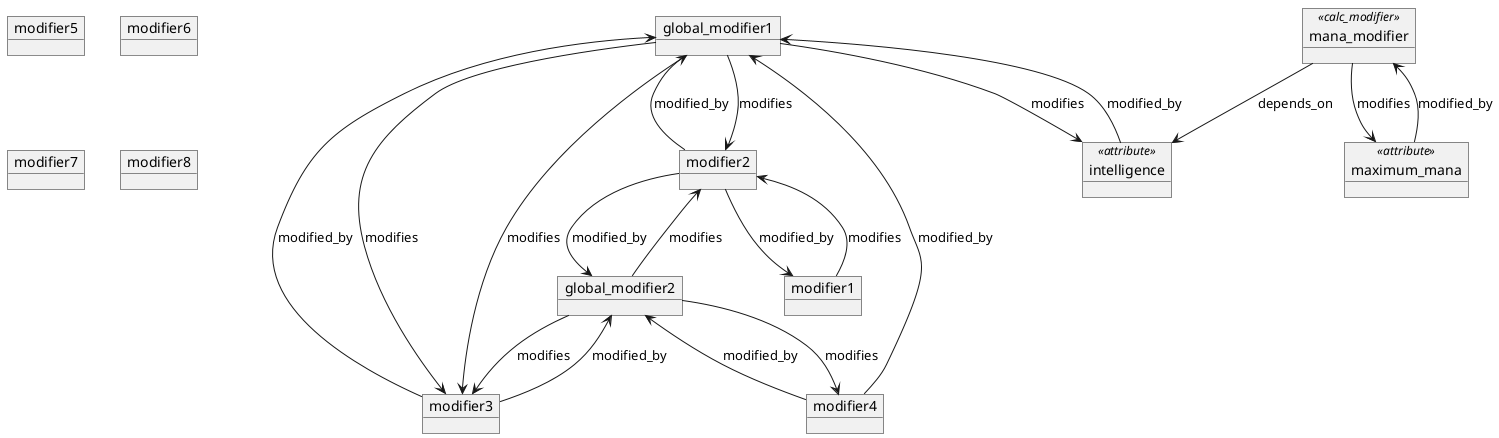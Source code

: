 @startuml modifier_tree
object global_modifier1
object global_modifier2
object modifier1
object modifier2
object modifier3
object modifier4
object modifier5
object modifier6
object modifier7
object modifier8
object intelligence <<attribute>>
object maximum_mana <<attribute>>
object mana_modifier <<calc_modifier>>
mana_modifier --> intelligence : depends_on
mana_modifier --> maximum_mana : modifies
maximum_mana --> mana_modifier : modified_by
modifier1 --> modifier2 : modifies
modifier2 --> modifier1 : modified_by
global_modifier1 --> modifier2 : modifies
modifier2 --> global_modifier1 : modified_by
global_modifier2 --> modifier2 : modifies
modifier2 --> global_modifier2 : modified_by
global_modifier1 --> modifier3 : modifies
modifier3 --> global_modifier1 : modified_by
global_modifier2 --> modifier3 : modifies
modifier3 --> global_modifier2 : modified_by
global_modifier1 --> modifier3 : modifies
modifier4 --> global_modifier1 : modified_by
global_modifier2 --> modifier4 : modifies
modifier4 --> global_modifier2 : modified_by
global_modifier1 --> intelligence : modifies
intelligence --> global_modifier1 : modified_by
@enduml